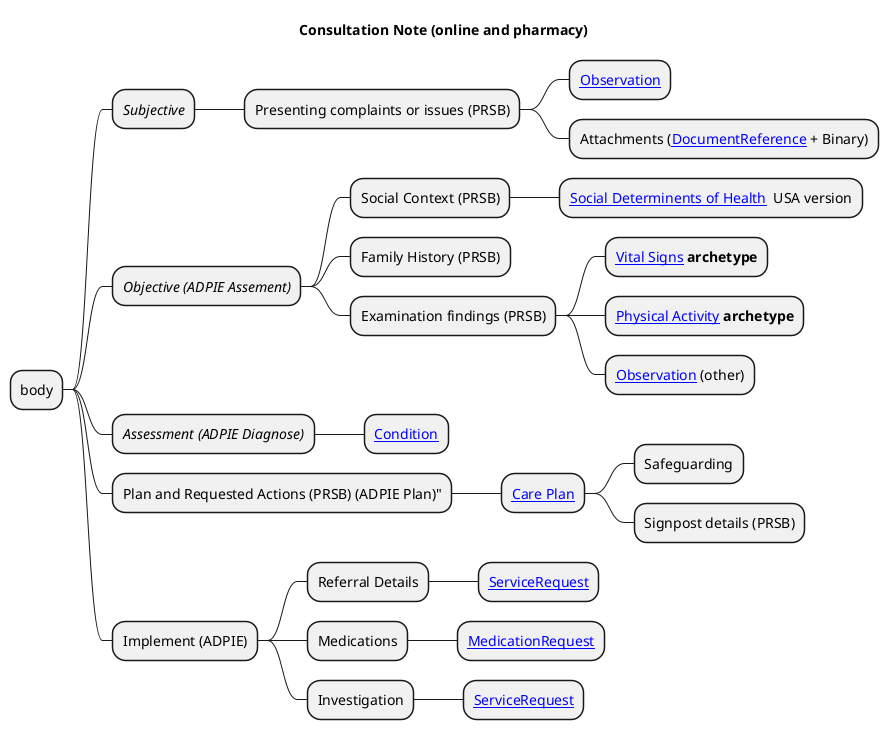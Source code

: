 @startmindmap

title "Consultation Note (online and pharmacy)"

* body
** <i>Subjective</i>
*** Presenting complaints or issues (PRSB)
**** [[StructureDefinition-Observation.html Observation]]
**** Attachments ([[StructureDefinition-DocumentReference.html DocumentReference]] + Binary)
** <i>Objective (ADPIE Assement)</i>
*** Social Context (PRSB)
**** [[https://build.fhir.org/ig/HL7/fhir-sdoh-clinicalcare/ Social Determinents of Health]]  USA version
*** Family History (PRSB)
*** Examination findings (PRSB)
**** [[assessments-and-observations.html#vital-signs Vital Signs]] <b>archetype</b>
**** [[assessments-and-observations.html#daily-physical-activity Physical Activity]] <b>archetype</b>
**** [[StructureDefinition-Observation.html Observation]] (other)
** <i>Assessment (ADPIE Diagnose)</i>
*** [[StructureDefinition-Condition.html Condition]]
** Plan and Requested Actions (PRSB) (ADPIE Plan)"
*** [[StructureDefinition-CarePlan.html Care Plan]]
**** Safeguarding
**** Signpost details (PRSB)
** Implement (ADPIE)
*** Referral Details
**** [[StructureDefinition-ServiceRequest.html ServiceRequest]]
*** Medications
**** [[StructureDefinition-MedicationRequest.html MedicationRequest]]
*** Investigation
**** [[StructureDefinition-ServiceRequest.html ServiceRequest]]

@endmindmap
